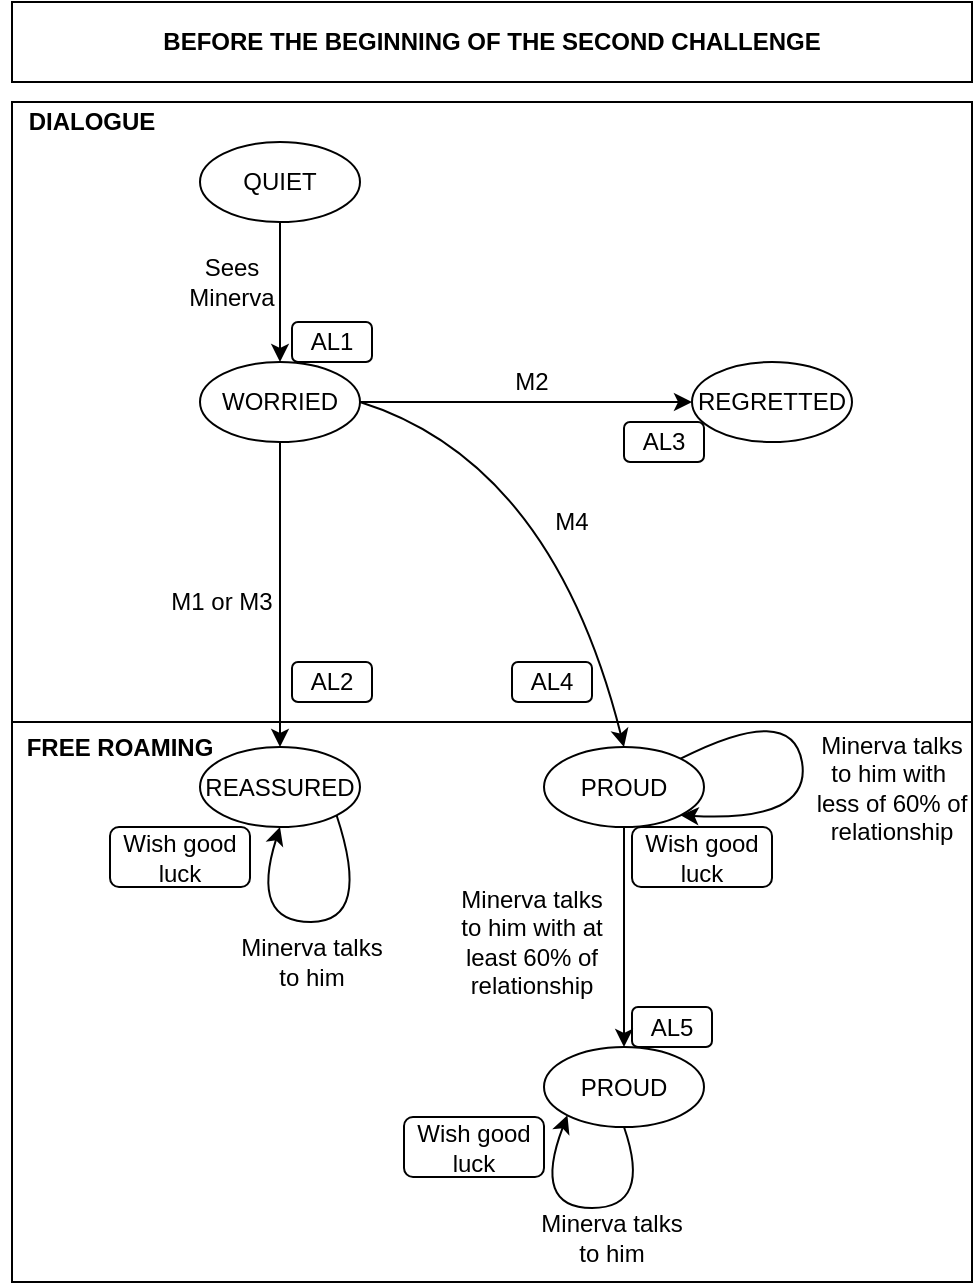 <mxfile version="13.10.4" type="device"><diagram id="S10P_Q0oY-hhhL9t8Lf-" name="Page-1"><mxGraphModel dx="1038" dy="579" grid="1" gridSize="10" guides="1" tooltips="1" connect="1" arrows="1" fold="1" page="1" pageScale="1" pageWidth="827" pageHeight="1169" math="0" shadow="0"><root><mxCell id="0"/><mxCell id="1" parent="0"/><mxCell id="zNYZQAtEQZy4WzGGQIEn-45" value="" style="rounded=0;whiteSpace=wrap;html=1;" vertex="1" parent="1"><mxGeometry x="184" y="410" width="480" height="280" as="geometry"/></mxCell><mxCell id="zNYZQAtEQZy4WzGGQIEn-44" value="" style="rounded=0;whiteSpace=wrap;html=1;" vertex="1" parent="1"><mxGeometry x="184" y="100" width="480" height="310" as="geometry"/></mxCell><mxCell id="zNYZQAtEQZy4WzGGQIEn-2" value="QUIET" style="ellipse;whiteSpace=wrap;html=1;" vertex="1" parent="1"><mxGeometry x="278" y="120" width="80" height="40" as="geometry"/></mxCell><mxCell id="zNYZQAtEQZy4WzGGQIEn-4" value="WORRIED" style="ellipse;whiteSpace=wrap;html=1;" vertex="1" parent="1"><mxGeometry x="278" y="230" width="80" height="40" as="geometry"/></mxCell><mxCell id="zNYZQAtEQZy4WzGGQIEn-5" value="" style="endArrow=classic;html=1;exitX=0.5;exitY=1;exitDx=0;exitDy=0;entryX=0.5;entryY=0;entryDx=0;entryDy=0;" edge="1" parent="1" source="zNYZQAtEQZy4WzGGQIEn-2" target="zNYZQAtEQZy4WzGGQIEn-4"><mxGeometry width="50" height="50" relative="1" as="geometry"><mxPoint x="294" y="320" as="sourcePoint"/><mxPoint x="344" y="270" as="targetPoint"/></mxGeometry></mxCell><mxCell id="zNYZQAtEQZy4WzGGQIEn-6" value="Sees Minerva" style="text;html=1;strokeColor=none;fillColor=none;align=center;verticalAlign=middle;whiteSpace=wrap;rounded=0;" vertex="1" parent="1"><mxGeometry x="274" y="180" width="40" height="20" as="geometry"/></mxCell><mxCell id="zNYZQAtEQZy4WzGGQIEn-8" value="AL1" style="rounded=1;whiteSpace=wrap;html=1;" vertex="1" parent="1"><mxGeometry x="324" y="210" width="40" height="20" as="geometry"/></mxCell><mxCell id="zNYZQAtEQZy4WzGGQIEn-10" value="REGRETTED" style="ellipse;whiteSpace=wrap;html=1;" vertex="1" parent="1"><mxGeometry x="524" y="230" width="80" height="40" as="geometry"/></mxCell><mxCell id="zNYZQAtEQZy4WzGGQIEn-12" value="PROUD" style="ellipse;whiteSpace=wrap;html=1;" vertex="1" parent="1"><mxGeometry x="450" y="422.5" width="80" height="40" as="geometry"/></mxCell><mxCell id="zNYZQAtEQZy4WzGGQIEn-14" value="" style="curved=1;endArrow=classic;html=1;exitX=1;exitY=0.5;exitDx=0;exitDy=0;entryX=0.5;entryY=0;entryDx=0;entryDy=0;" edge="1" parent="1" source="zNYZQAtEQZy4WzGGQIEn-4" target="zNYZQAtEQZy4WzGGQIEn-12"><mxGeometry width="50" height="50" relative="1" as="geometry"><mxPoint x="424" y="260" as="sourcePoint"/><mxPoint x="530" y="315" as="targetPoint"/><Array as="points"><mxPoint x="454" y="280"/></Array></mxGeometry></mxCell><mxCell id="zNYZQAtEQZy4WzGGQIEn-15" value="" style="endArrow=classic;html=1;exitX=0.5;exitY=1;exitDx=0;exitDy=0;entryX=0.5;entryY=0;entryDx=0;entryDy=0;" edge="1" parent="1" source="zNYZQAtEQZy4WzGGQIEn-4" target="zNYZQAtEQZy4WzGGQIEn-49"><mxGeometry width="50" height="50" relative="1" as="geometry"><mxPoint x="307" y="270" as="sourcePoint"/><mxPoint x="317" y="490" as="targetPoint"/></mxGeometry></mxCell><mxCell id="zNYZQAtEQZy4WzGGQIEn-16" value="M2" style="text;html=1;strokeColor=none;fillColor=none;align=center;verticalAlign=middle;whiteSpace=wrap;rounded=0;" vertex="1" parent="1"><mxGeometry x="424" y="230" width="40" height="20" as="geometry"/></mxCell><mxCell id="zNYZQAtEQZy4WzGGQIEn-17" value="M1 or M3" style="text;html=1;strokeColor=none;fillColor=none;align=center;verticalAlign=middle;whiteSpace=wrap;rounded=0;" vertex="1" parent="1"><mxGeometry x="260" y="340" width="58" height="20" as="geometry"/></mxCell><mxCell id="zNYZQAtEQZy4WzGGQIEn-18" value="M4" style="text;html=1;strokeColor=none;fillColor=none;align=center;verticalAlign=middle;whiteSpace=wrap;rounded=0;" vertex="1" parent="1"><mxGeometry x="444" y="300" width="40" height="20" as="geometry"/></mxCell><mxCell id="zNYZQAtEQZy4WzGGQIEn-19" value="AL3" style="rounded=1;whiteSpace=wrap;html=1;" vertex="1" parent="1"><mxGeometry x="490" y="260" width="40" height="20" as="geometry"/></mxCell><mxCell id="zNYZQAtEQZy4WzGGQIEn-20" value="AL2" style="rounded=1;whiteSpace=wrap;html=1;" vertex="1" parent="1"><mxGeometry x="324" y="380" width="40" height="20" as="geometry"/></mxCell><mxCell id="zNYZQAtEQZy4WzGGQIEn-21" value="AL4" style="rounded=1;whiteSpace=wrap;html=1;" vertex="1" parent="1"><mxGeometry x="434" y="380" width="40" height="20" as="geometry"/></mxCell><mxCell id="zNYZQAtEQZy4WzGGQIEn-22" value="PROUD" style="ellipse;whiteSpace=wrap;html=1;" vertex="1" parent="1"><mxGeometry x="450" y="572.5" width="80" height="40" as="geometry"/></mxCell><mxCell id="zNYZQAtEQZy4WzGGQIEn-24" value="Minerva talks to him with at least 60% of relationship" style="text;html=1;strokeColor=none;fillColor=none;align=center;verticalAlign=middle;whiteSpace=wrap;rounded=0;" vertex="1" parent="1"><mxGeometry x="404" y="510" width="80" height="20" as="geometry"/></mxCell><mxCell id="zNYZQAtEQZy4WzGGQIEn-25" value="AL5" style="rounded=1;whiteSpace=wrap;html=1;" vertex="1" parent="1"><mxGeometry x="494" y="552.5" width="40" height="20" as="geometry"/></mxCell><mxCell id="zNYZQAtEQZy4WzGGQIEn-26" value="" style="curved=1;endArrow=classic;html=1;exitX=0.5;exitY=1;exitDx=0;exitDy=0;entryX=0;entryY=1;entryDx=0;entryDy=0;" edge="1" parent="1" source="zNYZQAtEQZy4WzGGQIEn-22" target="zNYZQAtEQZy4WzGGQIEn-22"><mxGeometry width="50" height="50" relative="1" as="geometry"><mxPoint x="430" y="572.5" as="sourcePoint"/><mxPoint x="480" y="522.5" as="targetPoint"/><Array as="points"><mxPoint x="504" y="653"/><mxPoint x="444" y="653"/></Array></mxGeometry></mxCell><mxCell id="zNYZQAtEQZy4WzGGQIEn-27" value="Minerva talks to him" style="text;html=1;strokeColor=none;fillColor=none;align=center;verticalAlign=middle;whiteSpace=wrap;rounded=0;" vertex="1" parent="1"><mxGeometry x="444" y="657.5" width="80" height="20" as="geometry"/></mxCell><mxCell id="zNYZQAtEQZy4WzGGQIEn-30" value="Wish good luck" style="rounded=1;whiteSpace=wrap;html=1;" vertex="1" parent="1"><mxGeometry x="380" y="607.5" width="70" height="30" as="geometry"/></mxCell><mxCell id="zNYZQAtEQZy4WzGGQIEn-32" value="" style="curved=1;endArrow=classic;html=1;exitX=1;exitY=0;exitDx=0;exitDy=0;entryX=1;entryY=1;entryDx=0;entryDy=0;" edge="1" parent="1" source="zNYZQAtEQZy4WzGGQIEn-12" target="zNYZQAtEQZy4WzGGQIEn-12"><mxGeometry width="50" height="50" relative="1" as="geometry"><mxPoint x="400" y="507.5" as="sourcePoint"/><mxPoint x="450" y="457.5" as="targetPoint"/><Array as="points"><mxPoint x="574" y="400"/><mxPoint x="584" y="460"/></Array></mxGeometry></mxCell><mxCell id="zNYZQAtEQZy4WzGGQIEn-33" value="Minerva talks to him with&amp;nbsp; less of 60% of relationship" style="text;html=1;strokeColor=none;fillColor=none;align=center;verticalAlign=middle;whiteSpace=wrap;rounded=0;" vertex="1" parent="1"><mxGeometry x="584" y="432.5" width="80" height="20" as="geometry"/></mxCell><mxCell id="zNYZQAtEQZy4WzGGQIEn-34" value="Wish good luck" style="rounded=1;whiteSpace=wrap;html=1;" vertex="1" parent="1"><mxGeometry x="494" y="462.5" width="70" height="30" as="geometry"/></mxCell><mxCell id="zNYZQAtEQZy4WzGGQIEn-36" value="" style="curved=1;endArrow=classic;html=1;exitX=1;exitY=1;exitDx=0;exitDy=0;entryX=0.5;entryY=1;entryDx=0;entryDy=0;" edge="1" parent="1" source="zNYZQAtEQZy4WzGGQIEn-49" target="zNYZQAtEQZy4WzGGQIEn-49"><mxGeometry width="50" height="50" relative="1" as="geometry"><mxPoint x="345.284" y="476.642" as="sourcePoint"/><mxPoint x="317" y="482.5" as="targetPoint"/><Array as="points"><mxPoint x="364" y="510"/><mxPoint x="303" y="510"/></Array></mxGeometry></mxCell><mxCell id="zNYZQAtEQZy4WzGGQIEn-37" value="Minerva talks to him" style="text;html=1;strokeColor=none;fillColor=none;align=center;verticalAlign=middle;whiteSpace=wrap;rounded=0;" vertex="1" parent="1"><mxGeometry x="294" y="520" width="80" height="20" as="geometry"/></mxCell><mxCell id="zNYZQAtEQZy4WzGGQIEn-38" value="Wish good luck" style="rounded=1;whiteSpace=wrap;html=1;" vertex="1" parent="1"><mxGeometry x="233" y="462.5" width="70" height="30" as="geometry"/></mxCell><mxCell id="zNYZQAtEQZy4WzGGQIEn-47" value="" style="endArrow=classic;html=1;entryX=0.5;entryY=0;entryDx=0;entryDy=0;exitX=0.5;exitY=1;exitDx=0;exitDy=0;" edge="1" parent="1" source="zNYZQAtEQZy4WzGGQIEn-12" target="zNYZQAtEQZy4WzGGQIEn-22"><mxGeometry width="50" height="50" relative="1" as="geometry"><mxPoint x="294" y="520" as="sourcePoint"/><mxPoint x="344" y="470" as="targetPoint"/></mxGeometry></mxCell><mxCell id="zNYZQAtEQZy4WzGGQIEn-49" value="REASSURED" style="ellipse;whiteSpace=wrap;html=1;" vertex="1" parent="1"><mxGeometry x="278" y="422.5" width="80" height="40" as="geometry"/></mxCell><mxCell id="zNYZQAtEQZy4WzGGQIEn-53" value="&lt;b&gt;DIALOGUE&lt;/b&gt;" style="text;html=1;strokeColor=none;fillColor=none;align=center;verticalAlign=middle;whiteSpace=wrap;rounded=0;" vertex="1" parent="1"><mxGeometry x="204" y="100" width="40" height="20" as="geometry"/></mxCell><mxCell id="zNYZQAtEQZy4WzGGQIEn-54" value="&lt;b&gt;FREE ROAMING&lt;/b&gt;" style="text;html=1;strokeColor=none;fillColor=none;align=center;verticalAlign=middle;whiteSpace=wrap;rounded=0;" vertex="1" parent="1"><mxGeometry x="178" y="412.5" width="120" height="20" as="geometry"/></mxCell><mxCell id="zNYZQAtEQZy4WzGGQIEn-55" value="" style="endArrow=classic;html=1;entryX=0;entryY=0.5;entryDx=0;entryDy=0;exitX=1;exitY=0.5;exitDx=0;exitDy=0;" edge="1" parent="1" source="zNYZQAtEQZy4WzGGQIEn-4" target="zNYZQAtEQZy4WzGGQIEn-10"><mxGeometry width="50" height="50" relative="1" as="geometry"><mxPoint x="294" y="350" as="sourcePoint"/><mxPoint x="344" y="300" as="targetPoint"/></mxGeometry></mxCell><mxCell id="zNYZQAtEQZy4WzGGQIEn-57" value="&lt;b&gt;BEFORE THE BEGINNING OF THE SECOND CHALLENGE&lt;/b&gt;" style="rounded=0;whiteSpace=wrap;html=1;" vertex="1" parent="1"><mxGeometry x="184" y="50" width="480" height="40" as="geometry"/></mxCell></root></mxGraphModel></diagram></mxfile>